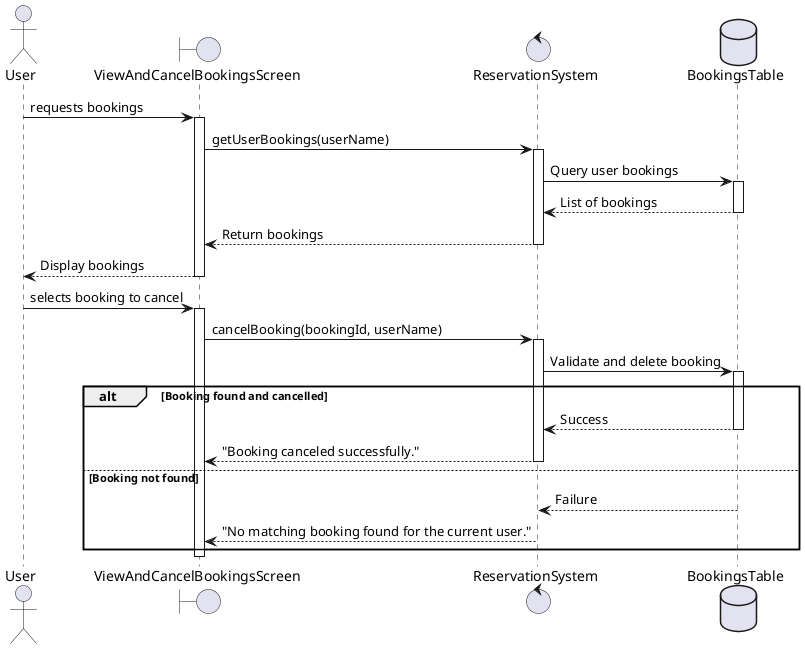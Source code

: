 @startuml
actor User
boundary ViewAndCancelBookingsScreen
control ReservationSystem
database BookingsTable

User -> ViewAndCancelBookingsScreen: requests bookings
activate ViewAndCancelBookingsScreen
ViewAndCancelBookingsScreen -> ReservationSystem: getUserBookings(userName)
activate ReservationSystem
ReservationSystem -> BookingsTable: Query user bookings
activate BookingsTable
BookingsTable --> ReservationSystem: List of bookings
deactivate BookingsTable
ReservationSystem --> ViewAndCancelBookingsScreen: Return bookings
deactivate ReservationSystem
ViewAndCancelBookingsScreen --> User: Display bookings
deactivate ViewAndCancelBookingsScreen

User -> ViewAndCancelBookingsScreen: selects booking to cancel
activate ViewAndCancelBookingsScreen
ViewAndCancelBookingsScreen -> ReservationSystem: cancelBooking(bookingId, userName)
activate ReservationSystem
ReservationSystem -> BookingsTable: Validate and delete booking
activate BookingsTable
alt Booking found and cancelled
    BookingsTable --> ReservationSystem: Success
    deactivate BookingsTable
    ReservationSystem --> ViewAndCancelBookingsScreen: "Booking canceled successfully."
    deactivate ReservationSystem
else Booking not found
    BookingsTable --> ReservationSystem: Failure
    deactivate BookingsTable
    ReservationSystem --> ViewAndCancelBookingsScreen: "No matching booking found for the current user."
    deactivate ReservationSystem
end
deactivate ViewAndCancelBookingsScreen
@enduml
